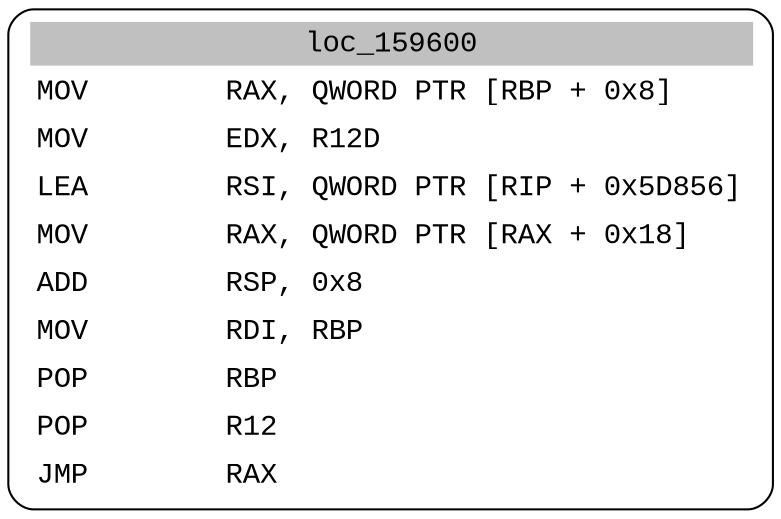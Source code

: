digraph asm_graph {
1941 [
shape="Mrecord" fontname="Courier New"label =<<table border="0" cellborder="0" cellpadding="3"><tr><td align="center" colspan="2" bgcolor="grey">loc_159600</td></tr><tr><td align="left">MOV        RAX, QWORD PTR [RBP + 0x8]</td></tr><tr><td align="left">MOV        EDX, R12D</td></tr><tr><td align="left">LEA        RSI, QWORD PTR [RIP + 0x5D856]</td></tr><tr><td align="left">MOV        RAX, QWORD PTR [RAX + 0x18]</td></tr><tr><td align="left">ADD        RSP, 0x8</td></tr><tr><td align="left">MOV        RDI, RBP</td></tr><tr><td align="left">POP        RBP</td></tr><tr><td align="left">POP        R12</td></tr><tr><td align="left">JMP        RAX</td></tr></table>> ];
}
